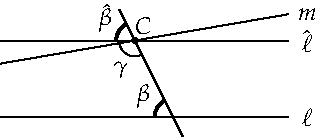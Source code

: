 settings.tex="pdflatex";

texpreamble("\usepackage{amsmath}
\usepackage{amsthm,amssymb}
\usepackage{mathpazo}
\usepackage[svgnames]{xcolor}
");
import graph;

size(160);

draw((-4,1)--(3.5,1));
draw((-4,-1)--(3.5,-1));
draw((-0.9,1.8)--(0.75,-1.5));
draw((-4,0.4)--(3.5,0.4+9/7));

pair A=(-0.5,1);
pair B=-A;

label("$\hat\ell$",(4,1));
label("$\ell$",(4,-1));
label("$m$",(4,0.4+9/7));
dot("$C$",A,dir(60));

draw("$\hat\beta$",arc(A,0.51,180*angle(A-B)/pi,180));
draw(arc(A,0.46,180*angle(A-B)/pi,180));
draw("$\gamma$",arc(A,0.41,180*angle((-4,0.4)-A)/pi,180*angle(B-A)/pi,CCW));
draw("$\beta$",arc(B,0.51,180*angle(A-B)/pi,180));
draw(arc(B,0.46,180*angle(A-B)/pi,180));




